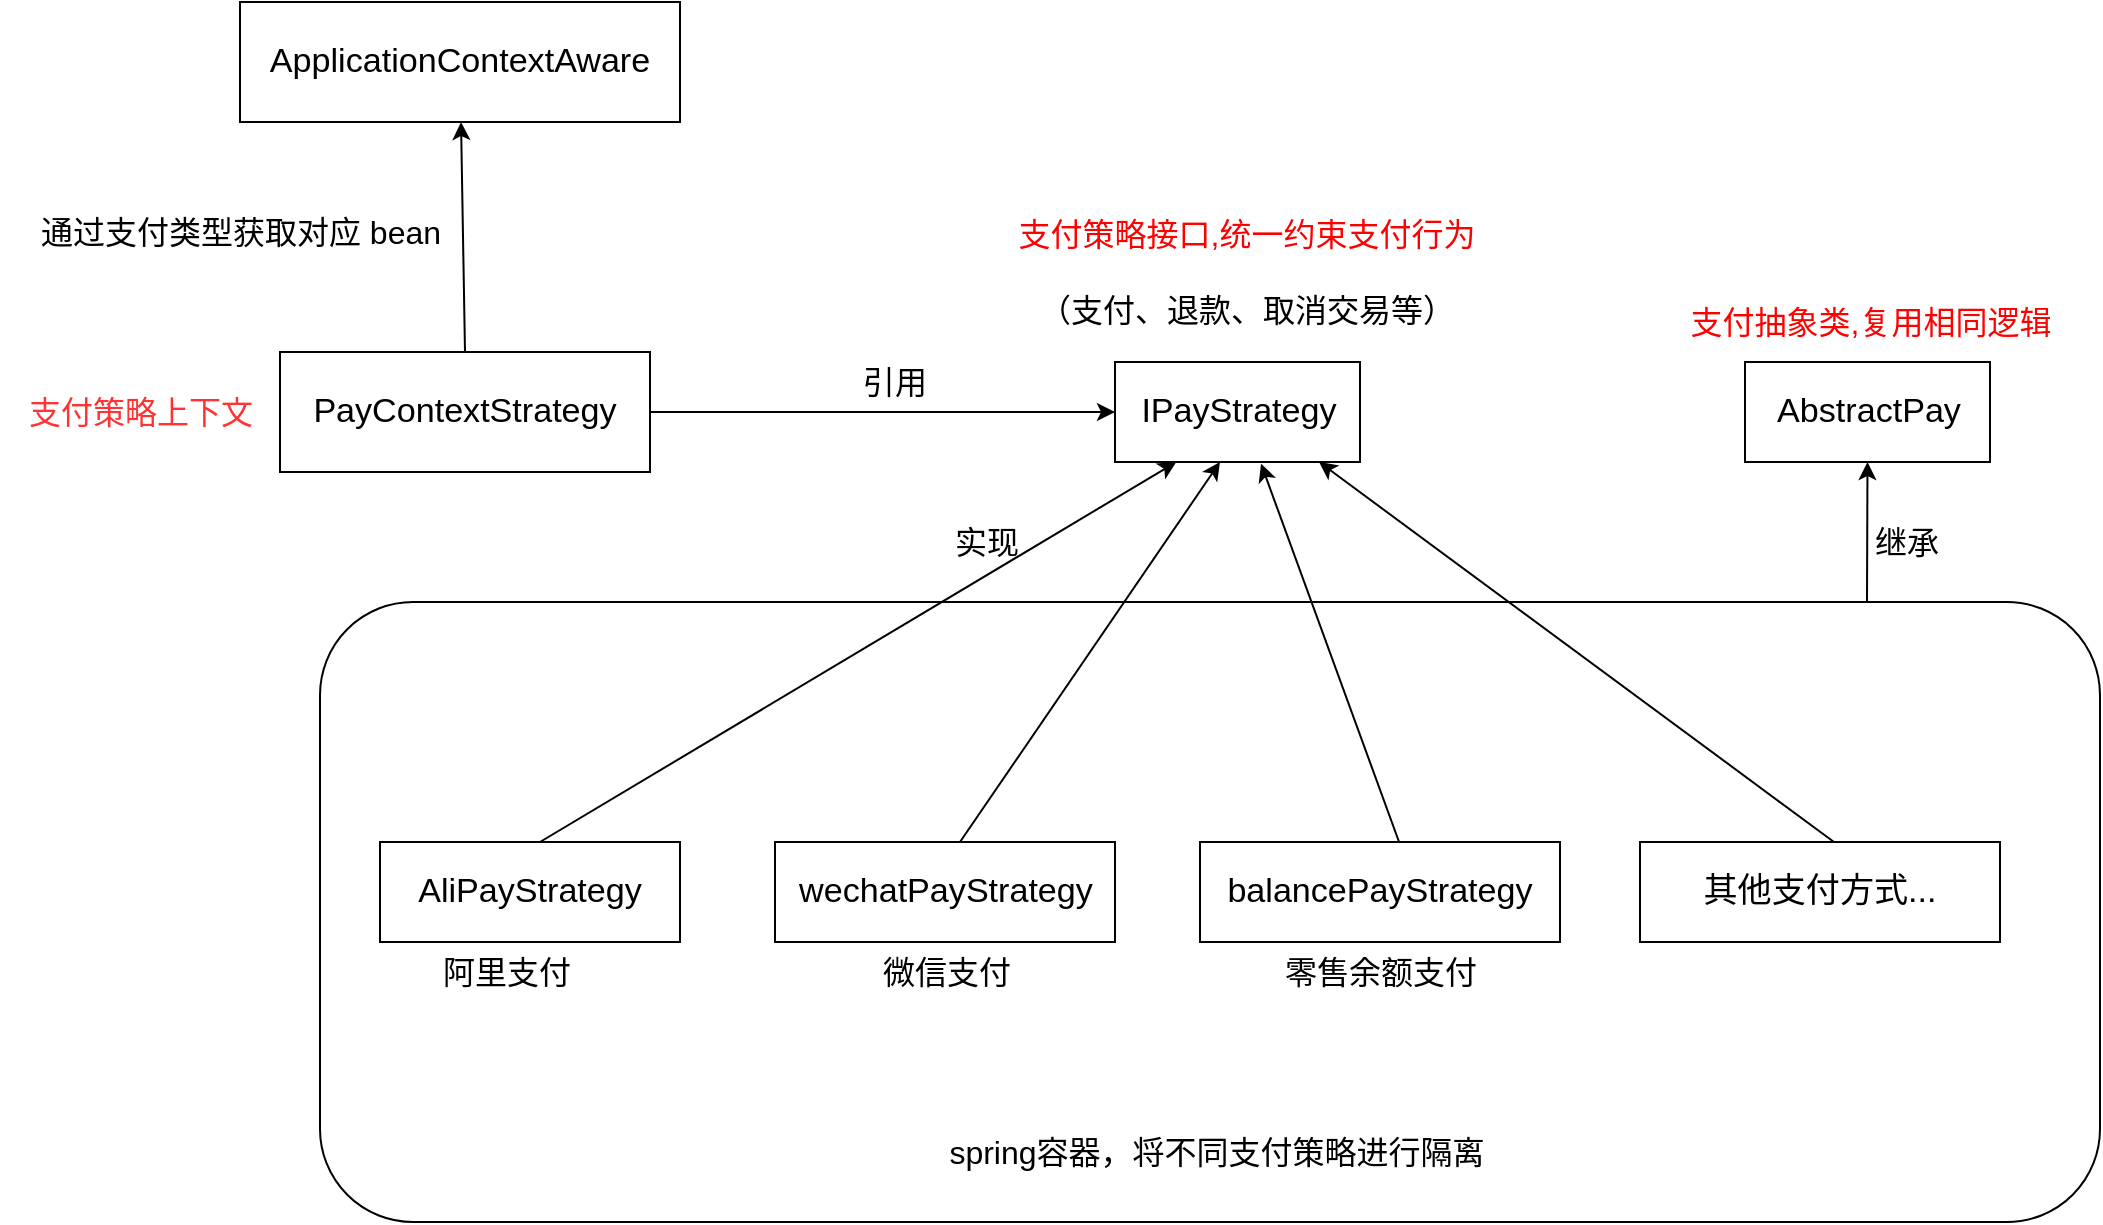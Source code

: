 <mxfile version="20.1.1" type="github"><diagram id="qqeqPYrbuE9Tu168sIRq" name="Page-1"><mxGraphModel dx="1422" dy="762" grid="1" gridSize="10" guides="1" tooltips="1" connect="1" arrows="1" fold="1" page="1" pageScale="1" pageWidth="827" pageHeight="1169" math="0" shadow="0"><root><mxCell id="0"/><mxCell id="1" parent="0"/><mxCell id="kHqTodANnrio1zZ4OTn2-36" style="edgeStyle=orthogonalEdgeStyle;rounded=0;orthogonalLoop=1;jettySize=auto;html=1;entryX=0;entryY=0.5;entryDx=0;entryDy=0;fontFamily=Helvetica;fontColor=#000000;" edge="1" parent="1" source="kHqTodANnrio1zZ4OTn2-1" target="kHqTodANnrio1zZ4OTn2-3"><mxGeometry relative="1" as="geometry"/></mxCell><mxCell id="kHqTodANnrio1zZ4OTn2-1" value="&lt;div style=&quot;background-color: rgb(255, 255, 255); color: rgb(8, 8, 8); font-size: 12.8pt;&quot;&gt;&lt;span style=&quot;color:#000000;&quot;&gt;PayContextStrategy&lt;/span&gt;&lt;/div&gt;" style="rounded=0;whiteSpace=wrap;html=1;fontFamily=Helvetica;fontColor=#000000;" vertex="1" parent="1"><mxGeometry x="370" y="425" width="185" height="60" as="geometry"/></mxCell><mxCell id="kHqTodANnrio1zZ4OTn2-37" value="&lt;span style=&quot;color: rgba(0, 0, 0, 0); font-family: monospace; font-size: 0px; text-align: start;&quot;&gt;%3CmxGraphModel%3E%3Croot%3E%3CmxCell%20id%3D%220%22%2F%3E%3CmxCell%20id%3D%221%22%20parent%3D%220%22%2F%3E%3CmxCell%20id%3D%222%22%20value%3D%22%E9%98%BF%E9%87%8C%E6%94%AF%E4%BB%98%22%20style%3D%22text%3Bhtml%3D1%3Balign%3Dcenter%3BverticalAlign%3Dmiddle%3Bresizable%3D0%3Bpoints%3D%5B%5D%3Bautosize%3D1%3BstrokeColor%3Dnone%3BfillColor%3Dnone%3BfontSize%3D16%3BfontFamily%3DHelvetica%3BfontColor%3D%23000000%3B%22%20vertex%3D%221%22%20parent%3D%221%22%3E%3CmxGeometry%20x%3D%22205%22%20y%3D%22730%22%20width%3D%2290%22%20height%3D%2230%22%20as%3D%22geometry%22%2F%3E%3C%2FmxCell%3E%3C%2Froot%3E%3C%2FmxGraphModel%3E&lt;/span&gt;" style="rounded=1;whiteSpace=wrap;html=1;fontFamily=Helvetica;fontColor=#000000;" vertex="1" parent="1"><mxGeometry x="390" y="550" width="890" height="310" as="geometry"/></mxCell><mxCell id="kHqTodANnrio1zZ4OTn2-7" value="&lt;div style=&quot;background-color: rgb(255, 255, 255); font-size: 12.8pt;&quot;&gt;&lt;span style=&quot;&quot;&gt;AliPayStrategy&lt;/span&gt;&lt;/div&gt;" style="rounded=0;whiteSpace=wrap;html=1;fontFamily=Helvetica;fontColor=#000000;" vertex="1" parent="1"><mxGeometry x="420" y="670" width="150" height="50" as="geometry"/></mxCell><mxCell id="kHqTodANnrio1zZ4OTn2-3" value="&lt;div style=&quot;background-color: rgb(255, 255, 255); color: rgb(8, 8, 8); font-size: 12.8pt;&quot;&gt;&lt;span style=&quot;color:#000000;&quot;&gt;IPayStrategy&lt;/span&gt;&lt;/div&gt;" style="rounded=0;whiteSpace=wrap;html=1;fontFamily=Helvetica;fontColor=#000000;" vertex="1" parent="1"><mxGeometry x="787.5" y="430" width="122.5" height="50" as="geometry"/></mxCell><mxCell id="kHqTodANnrio1zZ4OTn2-9" value="&lt;div style=&quot;background-color: rgb(255, 255, 255); font-size: 12.8pt;&quot;&gt;&lt;span style=&quot;&quot;&gt;balancePay&lt;/span&gt;Strategy&lt;/div&gt;" style="rounded=0;whiteSpace=wrap;html=1;fontFamily=Helvetica;fontColor=#000000;" vertex="1" parent="1"><mxGeometry x="830" y="670" width="180" height="50" as="geometry"/></mxCell><mxCell id="kHqTodANnrio1zZ4OTn2-33" value="" style="endArrow=classic;html=1;rounded=0;startArrow=none;exitX=0.5;exitY=0;exitDx=0;exitDy=0;entryX=0.25;entryY=1;entryDx=0;entryDy=0;fontFamily=Helvetica;fontColor=#000000;" edge="1" parent="1" target="kHqTodANnrio1zZ4OTn2-3"><mxGeometry width="50" height="50" relative="1" as="geometry"><mxPoint x="500" y="670" as="sourcePoint"/><mxPoint x="90" y="570" as="targetPoint"/></mxGeometry></mxCell><mxCell id="kHqTodANnrio1zZ4OTn2-34" value="&lt;div style=&quot;background-color: rgb(255, 255, 255); font-size: 12.8pt;&quot;&gt;&lt;span style=&quot;&quot;&gt;wechatPay&lt;/span&gt;Strategy&lt;/div&gt;" style="rounded=0;whiteSpace=wrap;html=1;fontFamily=Helvetica;fontColor=#000000;" vertex="1" parent="1"><mxGeometry x="617.5" y="670" width="170" height="50" as="geometry"/></mxCell><mxCell id="kHqTodANnrio1zZ4OTn2-35" value="" style="endArrow=classic;html=1;rounded=0;startArrow=none;exitX=0.5;exitY=0;exitDx=0;exitDy=0;fontFamily=Helvetica;fontColor=#000000;" edge="1" parent="1"><mxGeometry width="50" height="50" relative="1" as="geometry"><mxPoint x="710" y="670" as="sourcePoint"/><mxPoint x="840" y="480" as="targetPoint"/></mxGeometry></mxCell><mxCell id="kHqTodANnrio1zZ4OTn2-39" value="&lt;div style=&quot;background-color: rgb(255, 255, 255); font-size: 12.8pt;&quot;&gt;&lt;font&gt;其他支付方式...&lt;/font&gt;&lt;/div&gt;" style="rounded=0;whiteSpace=wrap;html=1;fontFamily=Helvetica;fontColor=#000000;" vertex="1" parent="1"><mxGeometry x="1050" y="670" width="180" height="50" as="geometry"/></mxCell><mxCell id="kHqTodANnrio1zZ4OTn2-41" value="" style="endArrow=classic;html=1;rounded=0;startArrow=none;entryX=0.833;entryY=1;entryDx=0;entryDy=0;exitX=0.5;exitY=0;exitDx=0;exitDy=0;entryPerimeter=0;fontFamily=Helvetica;fontColor=#000000;" edge="1" parent="1" target="kHqTodANnrio1zZ4OTn2-3"><mxGeometry width="50" height="50" relative="1" as="geometry"><mxPoint x="1147" y="670" as="sourcePoint"/><mxPoint x="1077" y="480" as="targetPoint"/></mxGeometry></mxCell><mxCell id="kHqTodANnrio1zZ4OTn2-43" value="" style="endArrow=classic;html=1;rounded=0;startArrow=none;entryX=0.596;entryY=1.017;entryDx=0;entryDy=0;exitX=0.5;exitY=0;exitDx=0;exitDy=0;entryPerimeter=0;fontFamily=Helvetica;fontColor=#000000;" edge="1" parent="1" target="kHqTodANnrio1zZ4OTn2-3"><mxGeometry width="50" height="50" relative="1" as="geometry"><mxPoint x="929.54" y="670" as="sourcePoint"/><mxPoint x="670" y="480" as="targetPoint"/></mxGeometry></mxCell><mxCell id="kHqTodANnrio1zZ4OTn2-44" value="&lt;div style=&quot;background-color: rgb(255, 255, 255); color: rgb(8, 8, 8); font-size: 12.8pt;&quot;&gt;&lt;div style=&quot;font-size: 12.8pt;&quot;&gt;&lt;span style=&quot;color:#000000;&quot;&gt;ApplicationContextAware&lt;/span&gt;&lt;/div&gt;&lt;/div&gt;" style="rounded=0;whiteSpace=wrap;html=1;fontFamily=Helvetica;fontColor=#000000;" vertex="1" parent="1"><mxGeometry x="350" y="250" width="220" height="60" as="geometry"/></mxCell><mxCell id="kHqTodANnrio1zZ4OTn2-47" value="" style="endArrow=classic;html=1;rounded=0;fontFamily=Helvetica;fontColor=#000000;exitX=0.5;exitY=0;exitDx=0;exitDy=0;" edge="1" parent="1" source="kHqTodANnrio1zZ4OTn2-1" target="kHqTodANnrio1zZ4OTn2-44"><mxGeometry width="50" height="50" relative="1" as="geometry"><mxPoint x="710" y="500" as="sourcePoint"/><mxPoint x="420" y="380" as="targetPoint"/></mxGeometry></mxCell><mxCell id="kHqTodANnrio1zZ4OTn2-49" value="&lt;div style=&quot;background-color: rgb(255, 255, 255); color: rgb(8, 8, 8); font-size: 12.8pt;&quot;&gt;&lt;div style=&quot;text-align: left; font-size: 12.8pt;&quot;&gt;&lt;span style=&quot;color: rgb(0, 0, 0);&quot;&gt;AbstractPay&lt;/span&gt;&lt;/div&gt;&lt;/div&gt;" style="rounded=0;whiteSpace=wrap;html=1;fontFamily=Helvetica;fontColor=#000000;" vertex="1" parent="1"><mxGeometry x="1102.5" y="430" width="122.5" height="50" as="geometry"/></mxCell><mxCell id="kHqTodANnrio1zZ4OTn2-70" value="" style="endArrow=classic;html=1;rounded=0;fontFamily=Helvetica;fontColor=#000000;entryX=0.5;entryY=1;entryDx=0;entryDy=0;" edge="1" parent="1" target="kHqTodANnrio1zZ4OTn2-49"><mxGeometry width="50" height="50" relative="1" as="geometry"><mxPoint x="1163.5" y="550" as="sourcePoint"/><mxPoint x="1147" y="475" as="targetPoint"/></mxGeometry></mxCell><mxCell id="kHqTodANnrio1zZ4OTn2-73" value="支付策略上下文&lt;br style=&quot;font-size: 16px;&quot;&gt;" style="text;html=1;align=center;verticalAlign=middle;resizable=0;points=[];autosize=1;strokeColor=none;fillColor=none;fontFamily=Helvetica;fontColor=#FF3333;fontSize=16;" vertex="1" parent="1"><mxGeometry x="230" y="440" width="140" height="30" as="geometry"/></mxCell><mxCell id="kHqTodANnrio1zZ4OTn2-74" value="&lt;pre style=&quot;background-color:#ffffff;color:#080808;font-family:'Courier New',monospace;font-size:12.8pt;&quot;&gt;&lt;br&gt;&lt;/pre&gt;" style="text;html=1;align=center;verticalAlign=middle;resizable=0;points=[];autosize=1;strokeColor=none;fillColor=none;fontSize=16;fontFamily=Helvetica;fontColor=#000000;" vertex="1" parent="1"><mxGeometry x="802.5" y="365" width="20" height="70" as="geometry"/></mxCell><mxCell id="kHqTodANnrio1zZ4OTn2-75" value="&lt;font color=&quot;#ff0000&quot;&gt;支付抽象类,复用相同逻辑&lt;/font&gt;" style="text;html=1;align=center;verticalAlign=middle;resizable=0;points=[];autosize=1;strokeColor=none;fillColor=none;fontSize=16;fontFamily=Helvetica;fontColor=#000000;" vertex="1" parent="1"><mxGeometry x="1065" y="395" width="200" height="30" as="geometry"/></mxCell><mxCell id="kHqTodANnrio1zZ4OTn2-76" value="&lt;font color=&quot;#ff0000&quot;&gt;支付策略接口,统一约束支付行为&lt;br&gt;&lt;/font&gt;&lt;br&gt;（支付、退款、取消交易等）" style="text;html=1;align=center;verticalAlign=middle;resizable=0;points=[];autosize=1;strokeColor=none;fillColor=none;fontSize=16;fontFamily=Helvetica;fontColor=#000000;" vertex="1" parent="1"><mxGeometry x="727.5" y="350" width="250" height="70" as="geometry"/></mxCell><mxCell id="kHqTodANnrio1zZ4OTn2-77" value="spring容器，将不同支付策略进行隔离" style="text;html=1;align=center;verticalAlign=middle;resizable=0;points=[];autosize=1;strokeColor=none;fillColor=none;fontSize=16;fontFamily=Helvetica;fontColor=#000000;" vertex="1" parent="1"><mxGeometry x="692.5" y="810" width="290" height="30" as="geometry"/></mxCell><mxCell id="kHqTodANnrio1zZ4OTn2-78" value="引用" style="text;html=1;align=center;verticalAlign=middle;resizable=0;points=[];autosize=1;strokeColor=none;fillColor=none;fontSize=16;fontFamily=Helvetica;fontColor=#000000;" vertex="1" parent="1"><mxGeometry x="646.5" y="425" width="60" height="30" as="geometry"/></mxCell><mxCell id="kHqTodANnrio1zZ4OTn2-79" value="继承" style="text;html=1;align=center;verticalAlign=middle;resizable=0;points=[];autosize=1;strokeColor=none;fillColor=none;fontSize=16;fontFamily=Helvetica;fontColor=#000000;" vertex="1" parent="1"><mxGeometry x="1152.5" y="505" width="60" height="30" as="geometry"/></mxCell><mxCell id="kHqTodANnrio1zZ4OTn2-80" value="实现" style="text;html=1;align=center;verticalAlign=middle;resizable=0;points=[];autosize=1;strokeColor=none;fillColor=none;fontSize=16;fontFamily=Helvetica;fontColor=#000000;" vertex="1" parent="1"><mxGeometry x="692.5" y="505" width="60" height="30" as="geometry"/></mxCell><mxCell id="kHqTodANnrio1zZ4OTn2-84" value="阿里支付" style="text;html=1;align=center;verticalAlign=middle;resizable=0;points=[];autosize=1;strokeColor=none;fillColor=none;fontSize=16;fontFamily=Helvetica;fontColor=#000000;" vertex="1" parent="1"><mxGeometry x="437.5" y="720" width="90" height="30" as="geometry"/></mxCell><mxCell id="kHqTodANnrio1zZ4OTn2-85" value="微信支付" style="text;html=1;align=center;verticalAlign=middle;resizable=0;points=[];autosize=1;strokeColor=none;fillColor=none;fontSize=16;fontFamily=Helvetica;fontColor=#000000;" vertex="1" parent="1"><mxGeometry x="657.5" y="720" width="90" height="30" as="geometry"/></mxCell><mxCell id="kHqTodANnrio1zZ4OTn2-86" value="零售余额支付" style="text;html=1;align=center;verticalAlign=middle;resizable=0;points=[];autosize=1;strokeColor=none;fillColor=none;fontSize=16;fontFamily=Helvetica;fontColor=#000000;" vertex="1" parent="1"><mxGeometry x="860" y="720" width="120" height="30" as="geometry"/></mxCell><mxCell id="kHqTodANnrio1zZ4OTn2-91" value="通过支付类型获取对应 bean" style="text;html=1;align=center;verticalAlign=middle;resizable=0;points=[];autosize=1;strokeColor=none;fillColor=none;fontSize=16;fontFamily=Helvetica;fontColor=#000000;" vertex="1" parent="1"><mxGeometry x="240" y="350" width="220" height="30" as="geometry"/></mxCell></root></mxGraphModel></diagram></mxfile>